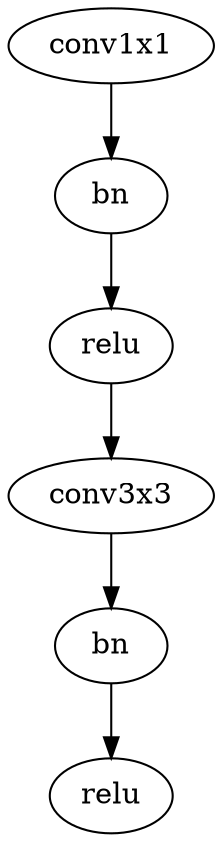 digraph block_f {
    conv1x1 [op_type="conv1x1",
    label="conv1x1",
             input=yes ];
    bn1 [op_type="batch_norm", label="bn"];
    relu1 [op_type="relu", "label"="relu"];
    conv3x3 [op_type="conv3x3"label="conv3x3",];
    bn2 [op_type="batch_norm", label="bn"];
    relu2 [op_type="relu", label="relu",
             output=yes];

    conv1x1 -> bn1 -> relu1 -> conv3x3 -> bn2 ->relu2;
}